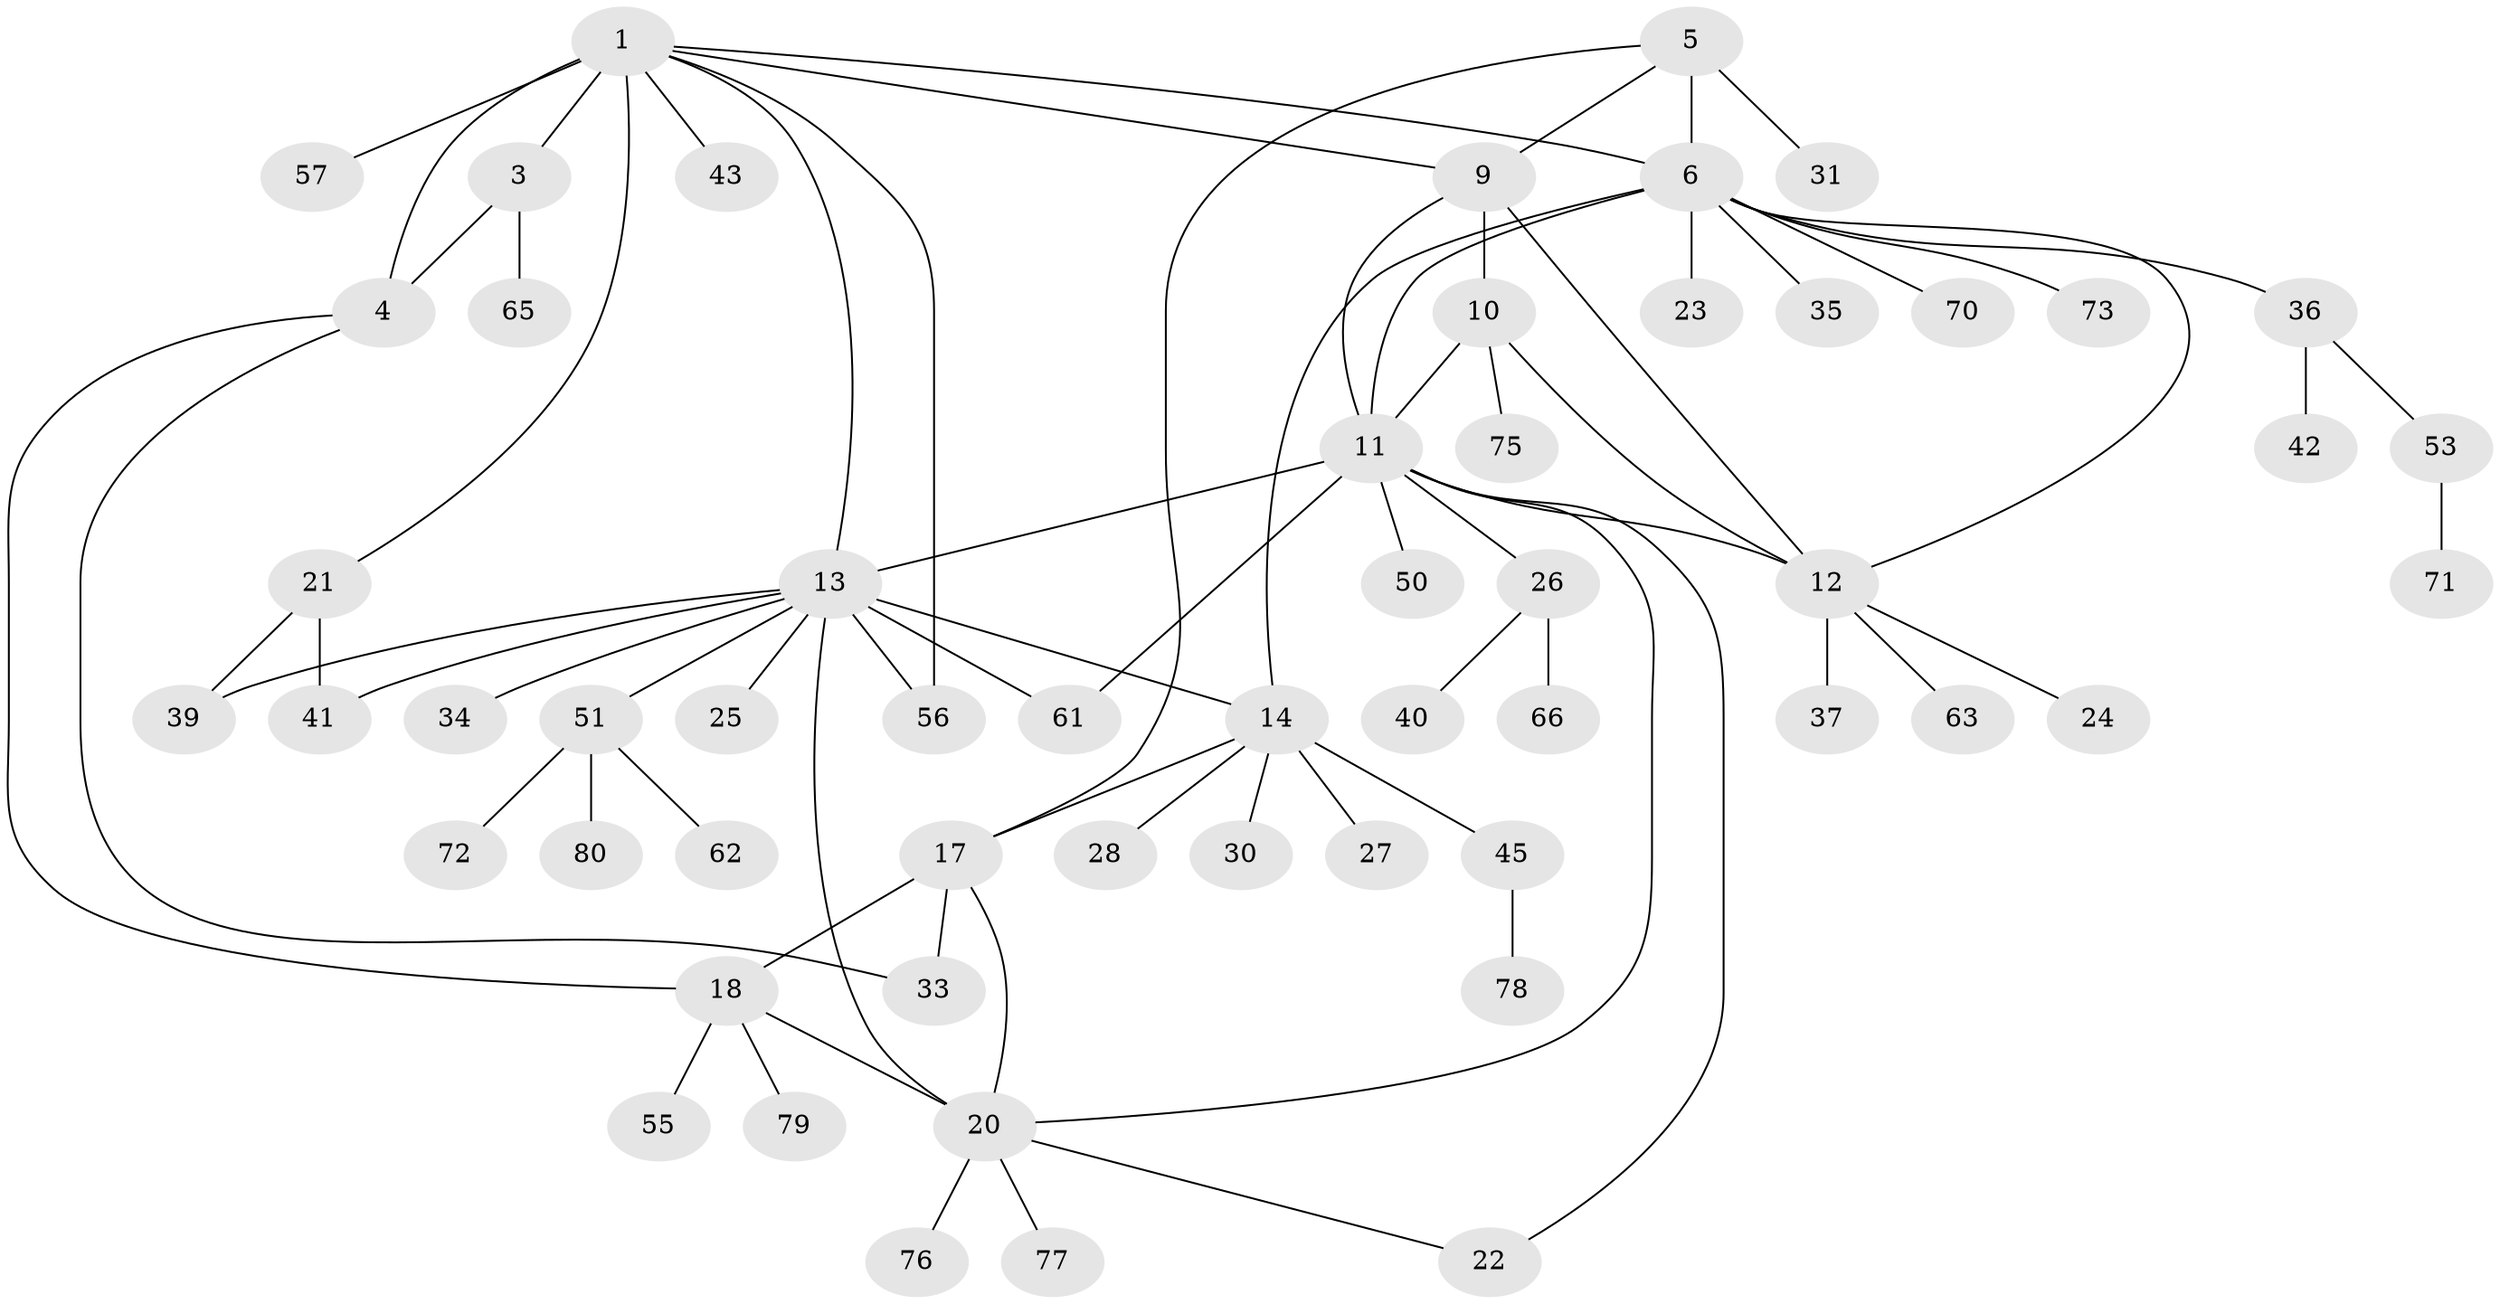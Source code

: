 // Generated by graph-tools (version 1.1) at 2025/52/02/27/25 19:52:15]
// undirected, 56 vertices, 75 edges
graph export_dot {
graph [start="1"]
  node [color=gray90,style=filled];
  1 [super="+2"];
  3 [super="+29"];
  4 [super="+81"];
  5 [super="+7"];
  6 [super="+8"];
  9 [super="+59"];
  10 [super="+54"];
  11 [super="+48"];
  12 [super="+47"];
  13 [super="+16"];
  14 [super="+15"];
  17 [super="+60"];
  18 [super="+19"];
  20 [super="+38"];
  21 [super="+69"];
  22;
  23;
  24;
  25 [super="+46"];
  26 [super="+32"];
  27 [super="+44"];
  28;
  30 [super="+52"];
  31 [super="+68"];
  33 [super="+74"];
  34;
  35;
  36;
  37 [super="+49"];
  39;
  40;
  41;
  42;
  43;
  45;
  50;
  51 [super="+67"];
  53 [super="+64"];
  55;
  56 [super="+58"];
  57;
  61;
  62;
  63;
  65;
  66;
  70;
  71;
  72;
  73;
  75;
  76;
  77;
  78;
  79;
  80;
  1 -- 3 [weight=2];
  1 -- 4 [weight=2];
  1 -- 13;
  1 -- 56;
  1 -- 9;
  1 -- 43;
  1 -- 21;
  1 -- 57;
  1 -- 6;
  3 -- 4;
  3 -- 65;
  4 -- 18;
  4 -- 33;
  5 -- 6 [weight=4];
  5 -- 31;
  5 -- 17;
  5 -- 9;
  6 -- 12;
  6 -- 73;
  6 -- 35;
  6 -- 36;
  6 -- 70;
  6 -- 11;
  6 -- 14;
  6 -- 23;
  9 -- 10;
  9 -- 11;
  9 -- 12;
  10 -- 11;
  10 -- 12;
  10 -- 75;
  11 -- 12;
  11 -- 20;
  11 -- 22;
  11 -- 26;
  11 -- 50;
  11 -- 61;
  11 -- 13;
  12 -- 24;
  12 -- 37;
  12 -- 63;
  13 -- 14 [weight=4];
  13 -- 34;
  13 -- 39;
  13 -- 61;
  13 -- 41;
  13 -- 51;
  13 -- 20;
  13 -- 25;
  13 -- 56;
  14 -- 17;
  14 -- 28;
  14 -- 45;
  14 -- 30;
  14 -- 27;
  17 -- 18 [weight=2];
  17 -- 20;
  17 -- 33;
  18 -- 20 [weight=2];
  18 -- 55;
  18 -- 79;
  20 -- 22;
  20 -- 76;
  20 -- 77;
  21 -- 39;
  21 -- 41;
  26 -- 40;
  26 -- 66;
  36 -- 42;
  36 -- 53;
  45 -- 78;
  51 -- 62;
  51 -- 72;
  51 -- 80;
  53 -- 71;
}

